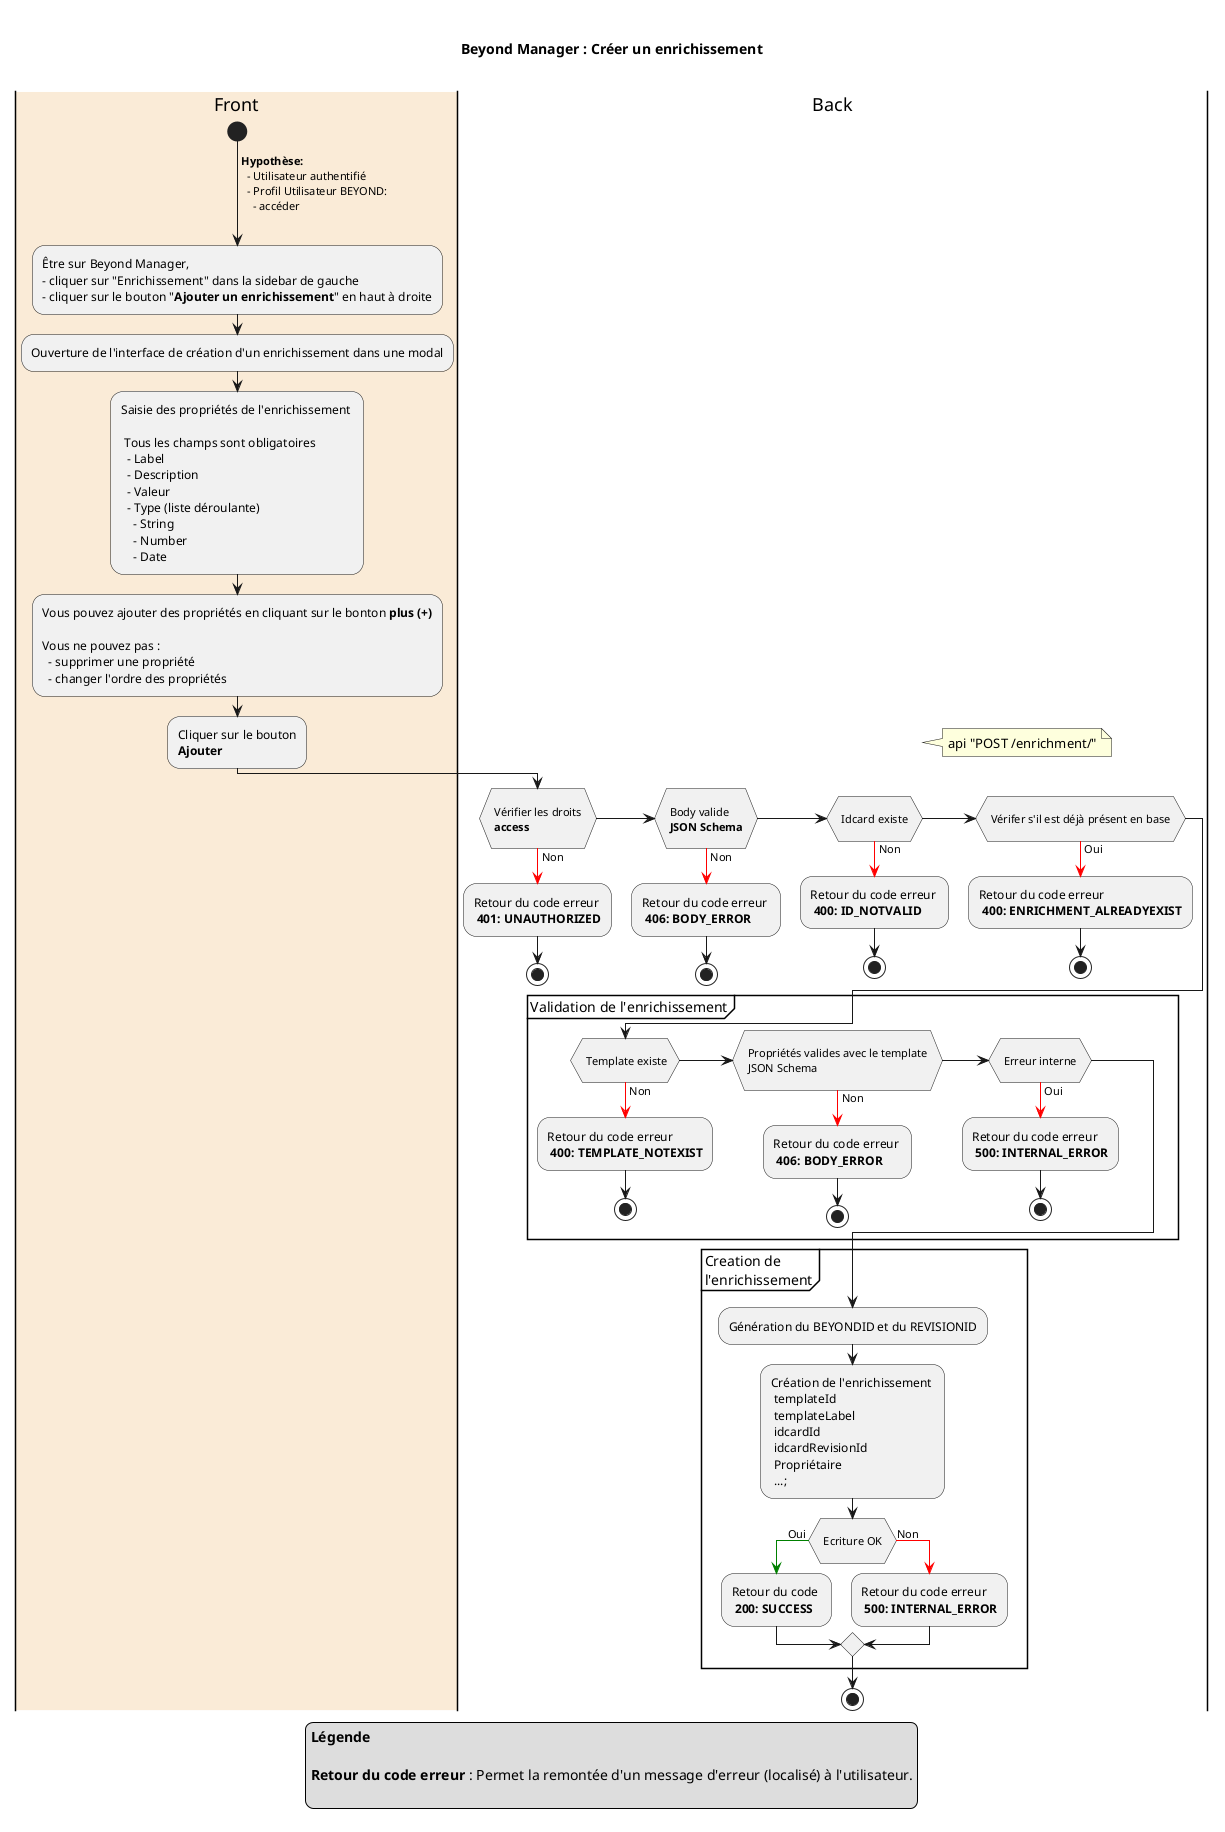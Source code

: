 @startuml enrichment_create

title

Beyond Manager : Créer un enrichissement

end title

|#AntiqueWhite| Front |
start
->  **Hypothèse:** \n  - Utilisateur authentifié \n  - Profil Utilisateur BEYOND:  \n    - accéder \n;

-Être sur Beyond Manager, \n- cliquer sur "Enrichissement" dans la sidebar de gauche\n- cliquer sur le bouton "**Ajouter un enrichissement**" en haut à droite
-Ouverture de l'interface de création d'un enrichissement dans une modal
-Saisie des propriétés de l'enrichissement \n \n Tous les champs sont obligatoires\n  - Label\n  - Description\n  - Valeur\n  - Type (liste déroulante)\n    - String\n    - Number\n    - Date
-Vous pouvez ajouter des propriétés en cliquant sur le bonton **plus (+)**\n \nVous ne pouvez pas : \n  - supprimer une propriété\n  - changer l'ordre des propriétés
-Cliquer sur le bouton\n**Ajouter**

| Back |
note right
  api "POST /enrichment/"
end note
if ( \n Vérifier les droits \n **access** \n)
-[#red]-> Non ;
-Retour du code erreur \n **401: UNAUTHORIZED**
stop

elseif ( \n Body valide \n **JSON Schema** \n )
-[#red]-> Non ;
-Retour du code erreur \n **406: BODY_ERROR**
stop

elseif ( \n Idcard existe \n )
-[#red]-> Non ;
-Retour du code erreur \n **400: ID_NOTVALID**
stop

elseif ( \n Vérifer s'il est déjà présent en base \n )
-[#red]-> Oui ;
-Retour du code erreur \n **400: ENRICHMENT_ALREADYEXIST**
stop
endif

partition "Validation de l'enrichissement" {
    if ( \n Template existe\n )
    -[#red]-> Non ;
    -Retour du code erreur \n **400: TEMPLATE_NOTEXIST**
    stop

    elseif ( \n Propriétés valides avec le template \n JSON Schema \n )
    -[#red]-> Non ;
    -Retour du code erreur \n **406: BODY_ERROR**
    stop

    elseif ( \n Erreur interne \n )
    -[#red]-> Oui ;
    -Retour du code erreur \n **500: INTERNAL_ERROR**
    stop
    endif
}

partition "Creation de \nl'enrichissement" {
    -Génération du BEYONDID et du REVISIONID
    -Création de l'enrichissement \n templateId \n templateLabel \n idcardId \n idcardRevisionId \n Propriétaire \n ...;
    if ( \n Ecriture OK \n )
    -[#green]-> Oui ;
    -Retour du code \n **200: SUCCESS**
    else
    -[#red]-> Non ;
    -Retour du code erreur \n **500: INTERNAL_ERROR**
    endif
}
stop

legend 
**Légende**

**Retour du code erreur** : Permet la remontée d'un message d'erreur (localisé) à l'utilisateur.

endlegend

@enduml
